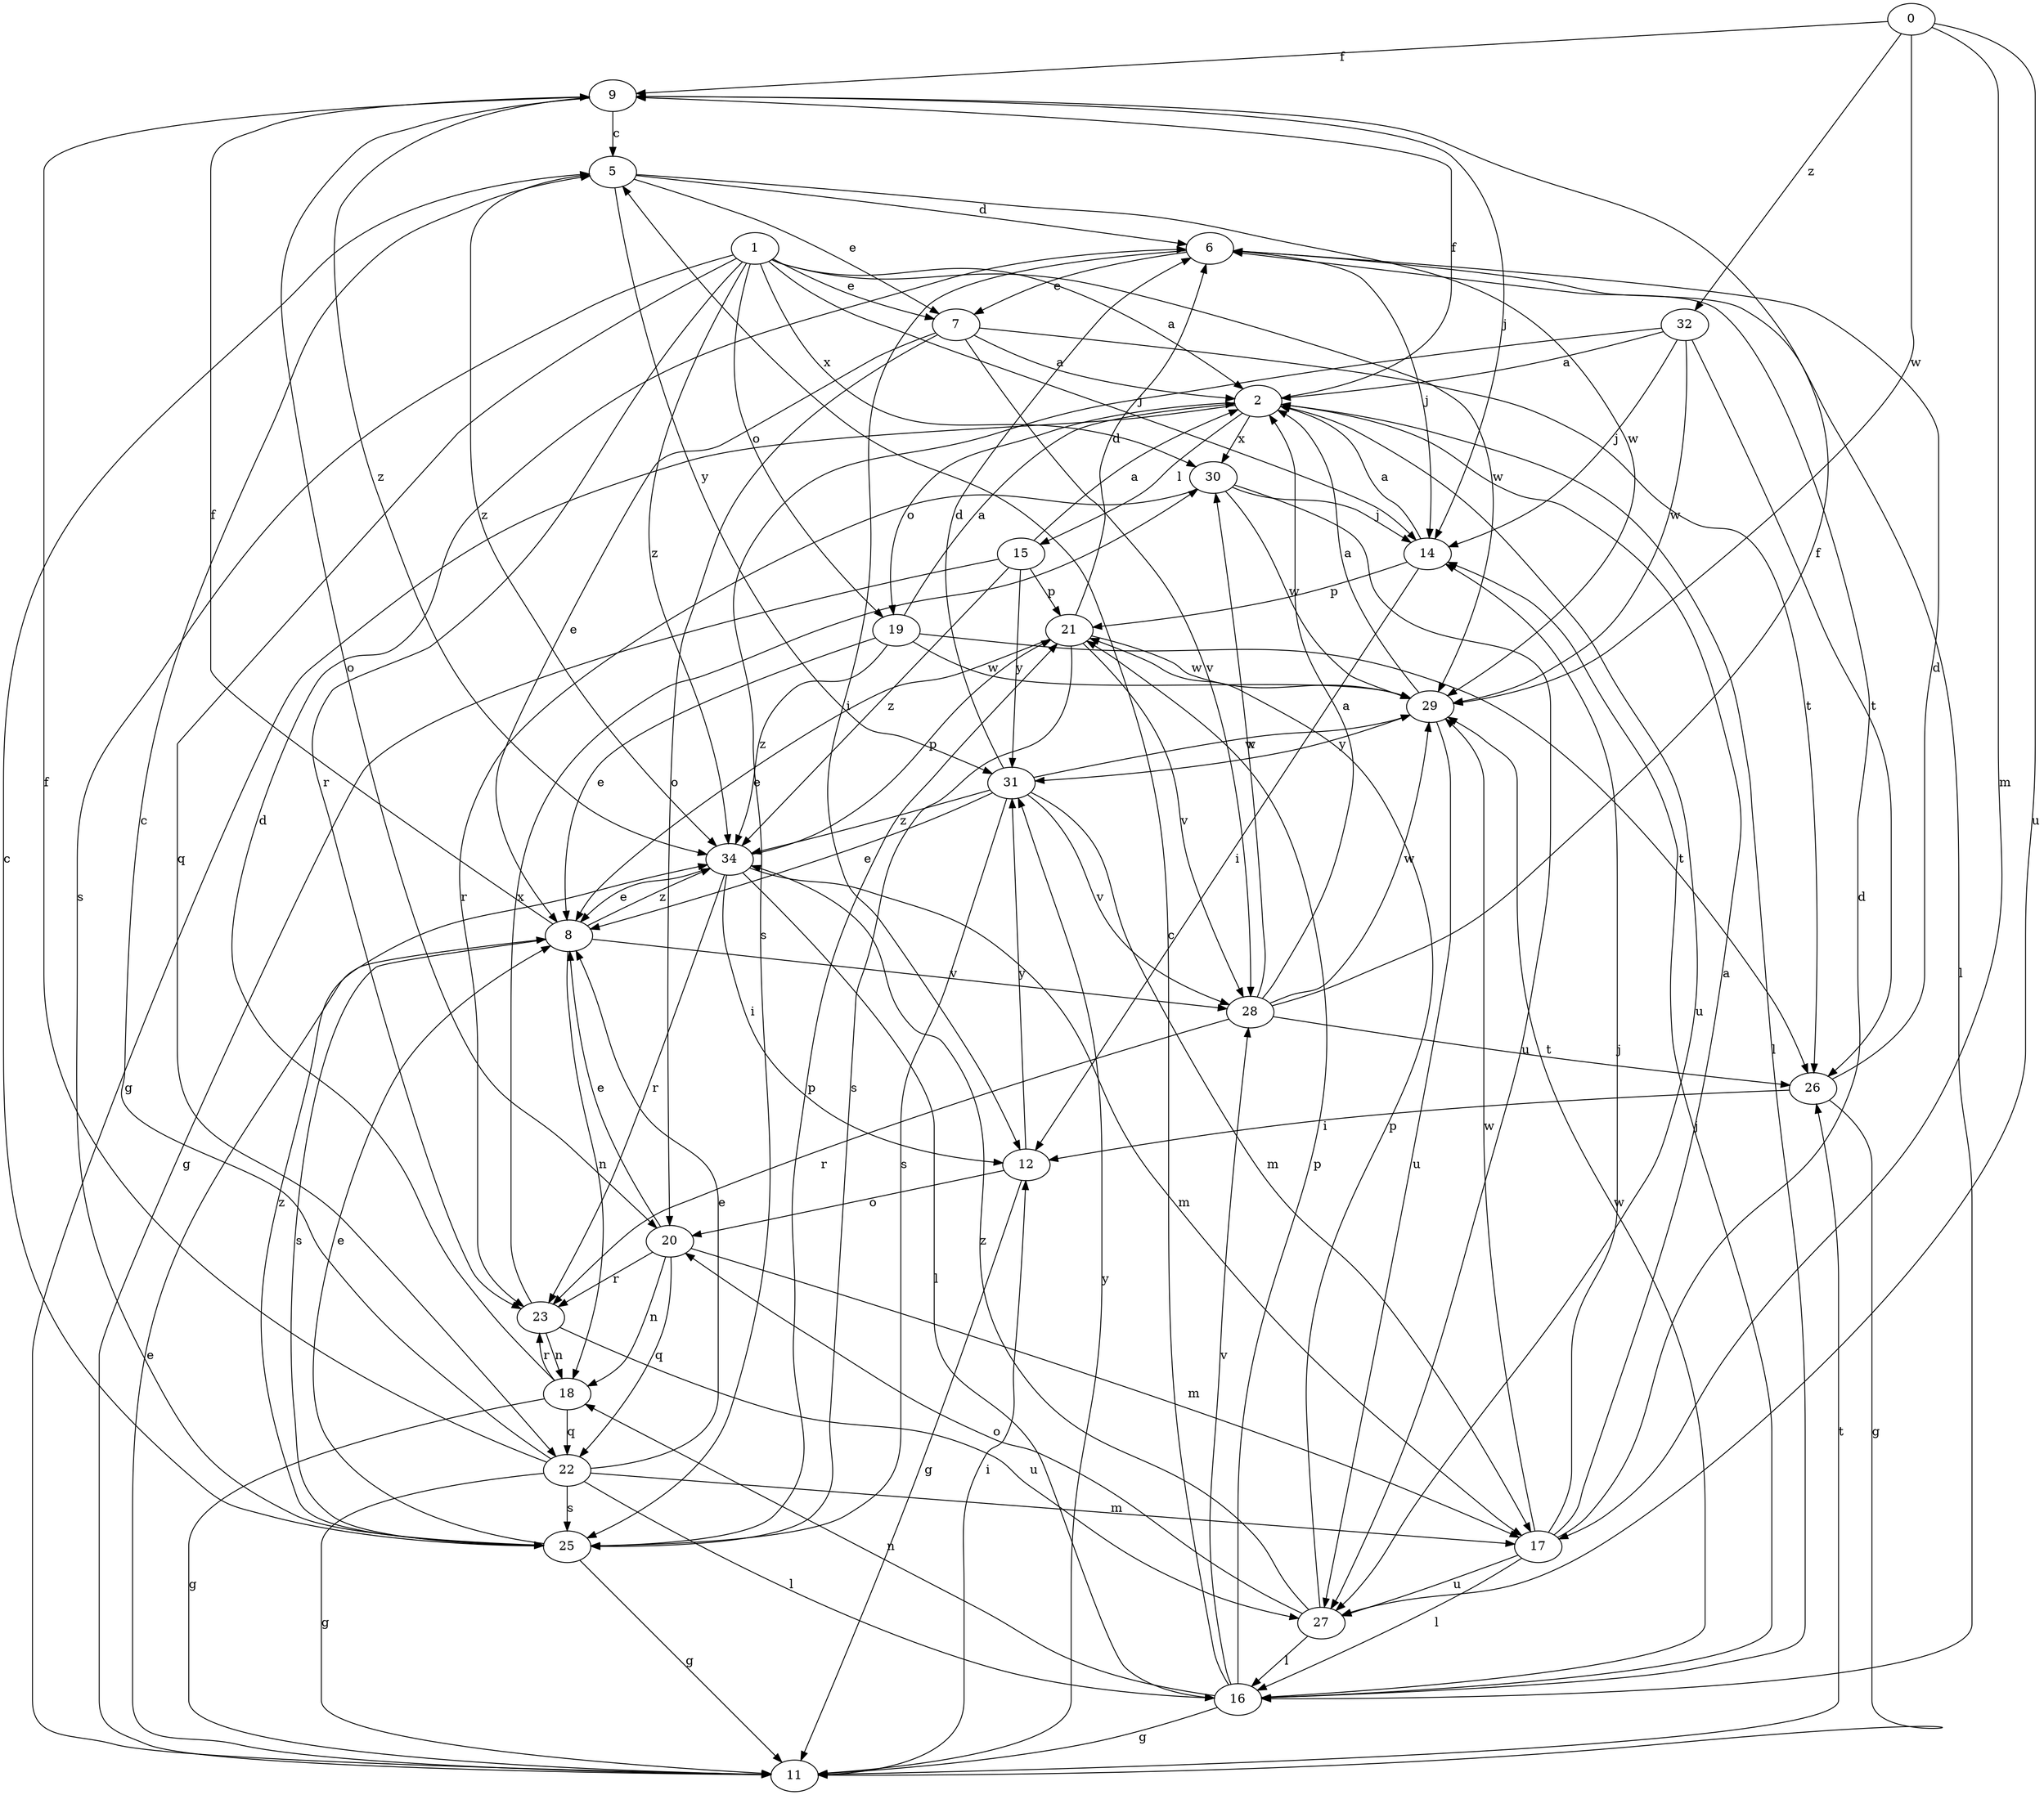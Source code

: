 strict digraph  {
0;
1;
2;
5;
6;
7;
8;
9;
11;
12;
14;
15;
16;
17;
18;
19;
20;
21;
22;
23;
25;
26;
27;
28;
29;
30;
31;
32;
34;
0 -> 9  [label=f];
0 -> 17  [label=m];
0 -> 27  [label=u];
0 -> 29  [label=w];
0 -> 32  [label=z];
1 -> 2  [label=a];
1 -> 7  [label=e];
1 -> 14  [label=j];
1 -> 19  [label=o];
1 -> 22  [label=q];
1 -> 23  [label=r];
1 -> 25  [label=s];
1 -> 29  [label=w];
1 -> 30  [label=x];
1 -> 34  [label=z];
2 -> 9  [label=f];
2 -> 11  [label=g];
2 -> 15  [label=l];
2 -> 16  [label=l];
2 -> 19  [label=o];
2 -> 27  [label=u];
2 -> 30  [label=x];
5 -> 6  [label=d];
5 -> 7  [label=e];
5 -> 29  [label=w];
5 -> 31  [label=y];
5 -> 34  [label=z];
6 -> 7  [label=e];
6 -> 12  [label=i];
6 -> 14  [label=j];
6 -> 16  [label=l];
7 -> 2  [label=a];
7 -> 8  [label=e];
7 -> 20  [label=o];
7 -> 26  [label=t];
7 -> 28  [label=v];
8 -> 9  [label=f];
8 -> 18  [label=n];
8 -> 25  [label=s];
8 -> 28  [label=v];
8 -> 34  [label=z];
9 -> 5  [label=c];
9 -> 14  [label=j];
9 -> 20  [label=o];
9 -> 34  [label=z];
11 -> 8  [label=e];
11 -> 12  [label=i];
11 -> 26  [label=t];
11 -> 31  [label=y];
12 -> 11  [label=g];
12 -> 20  [label=o];
12 -> 31  [label=y];
14 -> 2  [label=a];
14 -> 12  [label=i];
14 -> 21  [label=p];
15 -> 2  [label=a];
15 -> 11  [label=g];
15 -> 21  [label=p];
15 -> 31  [label=y];
15 -> 34  [label=z];
16 -> 5  [label=c];
16 -> 11  [label=g];
16 -> 14  [label=j];
16 -> 18  [label=n];
16 -> 21  [label=p];
16 -> 28  [label=v];
16 -> 29  [label=w];
17 -> 2  [label=a];
17 -> 6  [label=d];
17 -> 14  [label=j];
17 -> 16  [label=l];
17 -> 27  [label=u];
17 -> 29  [label=w];
18 -> 6  [label=d];
18 -> 11  [label=g];
18 -> 22  [label=q];
18 -> 23  [label=r];
19 -> 2  [label=a];
19 -> 8  [label=e];
19 -> 26  [label=t];
19 -> 29  [label=w];
19 -> 34  [label=z];
20 -> 8  [label=e];
20 -> 17  [label=m];
20 -> 18  [label=n];
20 -> 22  [label=q];
20 -> 23  [label=r];
21 -> 6  [label=d];
21 -> 8  [label=e];
21 -> 25  [label=s];
21 -> 28  [label=v];
21 -> 29  [label=w];
22 -> 5  [label=c];
22 -> 8  [label=e];
22 -> 9  [label=f];
22 -> 11  [label=g];
22 -> 16  [label=l];
22 -> 17  [label=m];
22 -> 25  [label=s];
23 -> 18  [label=n];
23 -> 27  [label=u];
23 -> 30  [label=x];
25 -> 5  [label=c];
25 -> 8  [label=e];
25 -> 11  [label=g];
25 -> 21  [label=p];
25 -> 34  [label=z];
26 -> 6  [label=d];
26 -> 11  [label=g];
26 -> 12  [label=i];
27 -> 16  [label=l];
27 -> 20  [label=o];
27 -> 21  [label=p];
27 -> 34  [label=z];
28 -> 2  [label=a];
28 -> 9  [label=f];
28 -> 23  [label=r];
28 -> 26  [label=t];
28 -> 29  [label=w];
28 -> 30  [label=x];
29 -> 2  [label=a];
29 -> 27  [label=u];
29 -> 31  [label=y];
30 -> 14  [label=j];
30 -> 23  [label=r];
30 -> 27  [label=u];
30 -> 29  [label=w];
31 -> 6  [label=d];
31 -> 8  [label=e];
31 -> 17  [label=m];
31 -> 25  [label=s];
31 -> 28  [label=v];
31 -> 29  [label=w];
31 -> 34  [label=z];
32 -> 2  [label=a];
32 -> 14  [label=j];
32 -> 25  [label=s];
32 -> 26  [label=t];
32 -> 29  [label=w];
34 -> 8  [label=e];
34 -> 12  [label=i];
34 -> 16  [label=l];
34 -> 17  [label=m];
34 -> 21  [label=p];
34 -> 23  [label=r];
}

